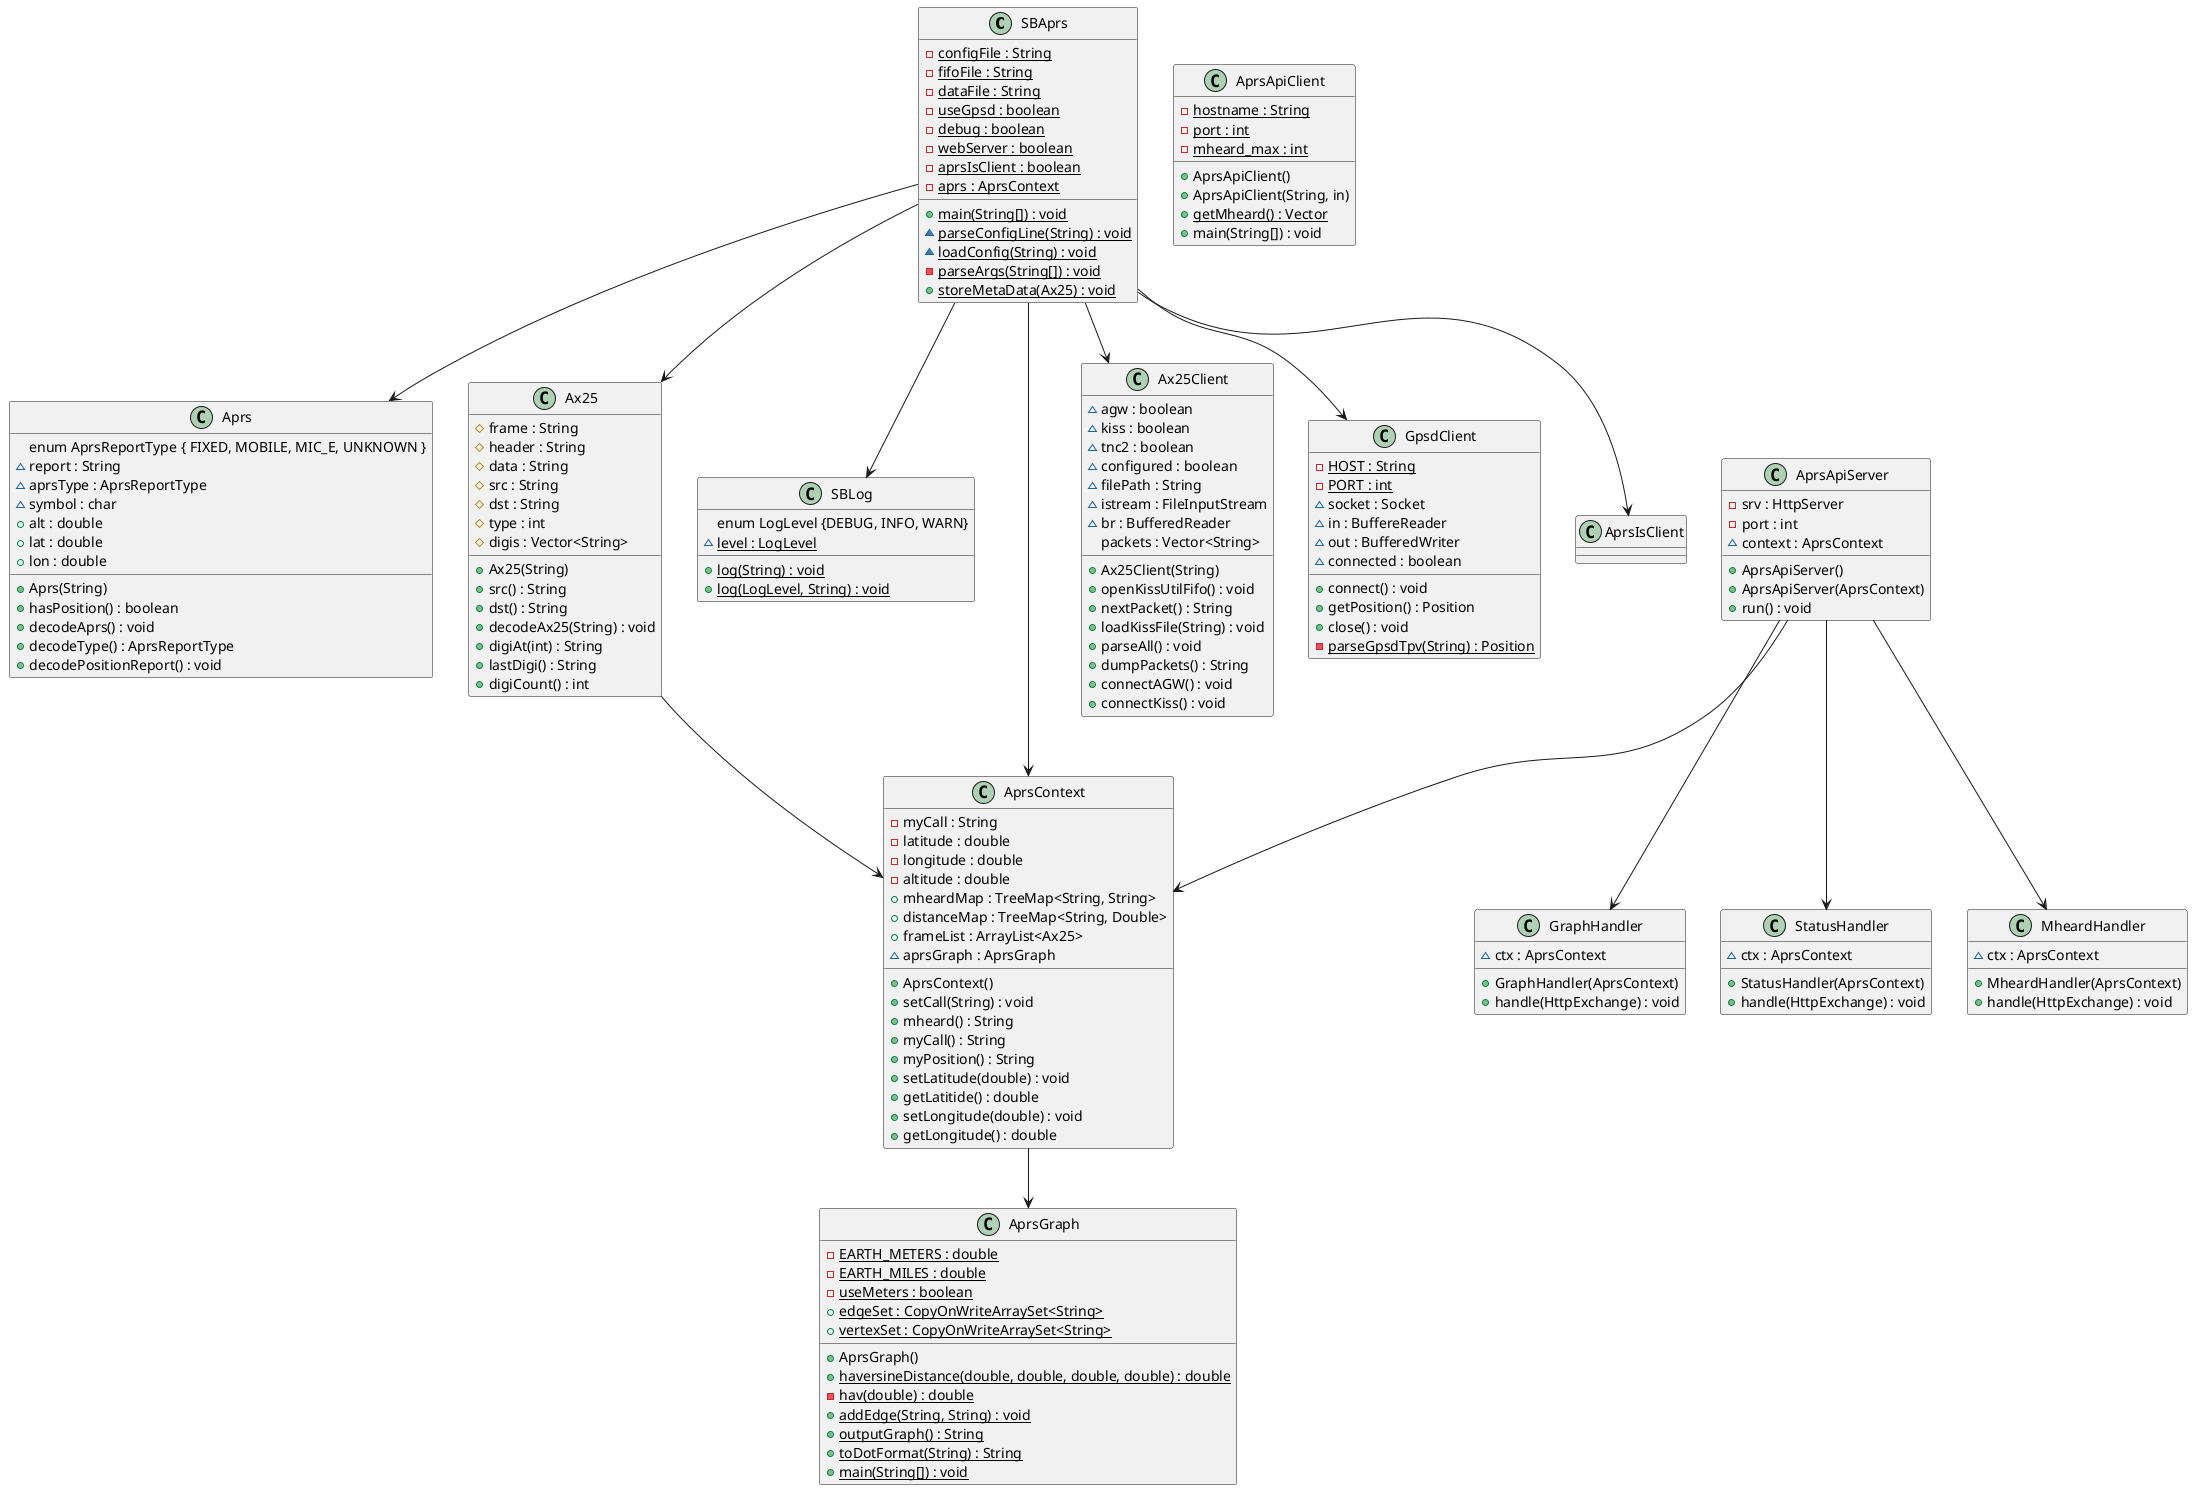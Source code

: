 '
' Steve Buer
' CS 143 Olympic College
'
' Final Project
'
@startuml

SBAprs --> Aprs
SBAprs --> Ax25
SBAprs --> SBLog
SBAprs --> AprsContext 
Ax25 --> AprsContext
SBAprs --> Ax25Client
SBAprs --> GpsdClient
SBAprs --> AprsIsClient
AprsApiServer --> AprsContext 
AprsApiServer --> GraphHandler
AprsApiServer --> StatusHandler
AprsApiServer --> MheardHandler
AprsContext --> AprsGraph

class "AprsContext" {
-myCall : String
-latitude : double
-longitude : double
-altitude : double
+mheardMap : TreeMap<String, String>
+distanceMap : TreeMap<String, Double>
+frameList : ArrayList<Ax25>
~aprsGraph : AprsGraph
+AprsContext()
+setCall(String) : void
+mheard() : String
+myCall() : String
+myPosition() : String
+setLatitude(double) : void
+getLatitide() : double
+setLongitude(double) : void
+getLongitude() : double
}

class "GpsdClient" {
-{static}HOST : String
-{static}PORT : int
~socket : Socket
~in : BuffereReader
~out : BufferedWriter
~connected : boolean
+connect() : void
+getPosition() : Position
+close() : void
-{static}parseGpsdTpv(String) : Position
}

class "AprsApiClient" {
-{static}hostname : String
-{static}port : int
-{static}mheard_max : int
+AprsApiClient()
+AprsApiClient(String, in)
+{static} getMheard() : Vector
+main(String[]) : void
}

class "AprsApiServer" {
-srv : HttpServer
-port : int
~context : AprsContext
+AprsApiServer()
+AprsApiServer(AprsContext)
+run() : void
}

class "StatusHandler" {
~ctx : AprsContext
+StatusHandler(AprsContext)
+handle(HttpExchange) : void
}

class "GraphHandler" {
~ctx : AprsContext
+GraphHandler(AprsContext)
+handle(HttpExchange) : void
}

class "MheardHandler" {
~ctx : AprsContext
+MheardHandler(AprsContext)
+handle(HttpExchange) : void
}

class "AprsGraph" {
-{static}EARTH_METERS : double
-{static}EARTH_MILES : double
-{static}useMeters : boolean
+{static}edgeSet : CopyOnWriteArraySet<String>
+{static}vertexSet : CopyOnWriteArraySet<String>
+AprsGraph()
+{static}haversineDistance(double, double, double, double) : double
-{static}hav(double) : double
+{static}addEdge(String, String) : void
+{static}outputGraph() : String
+{static}toDotFormat(String) : String
+{static}main(String[]) : void
}

class "SBAprs" {
-{static}configFile : String
-{static}fifoFile : String
-{static}dataFile : String
-{static}useGpsd : boolean
-{static}debug : boolean
-{static}webServer : boolean
-{static}aprsIsClient : boolean
-{static}aprs : AprsContext
+{static}main(String[]) : void
~{static}parseConfigLine(String) : void
~{static}loadConfig(String) : void
-{static}parseArgs(String[]) : void
+{static}storeMetaData(Ax25) : void
}

class "Ax25Client" {
~agw : boolean
~kiss : boolean
~tnc2 : boolean
~configured : boolean
~filePath : String
~istream : FileInputStream
~br : BufferedReader
packets : Vector<String>
+Ax25Client(String)
+openKissUtilFifo() : void
+nextPacket() : String
+loadKissFile(String) : void
+parseAll() : void
+dumpPackets() : String
+connectAGW() : void
+connectKiss() : void
}

class "Ax25" {
#frame : String
#header : String
#data : String
#src : String
#dst : String
#type : int
#digis : Vector<String>
+Ax25(String)
+src() : String
+dst() : String
+decodeAx25(String) : void
+digiAt(int) : String
+lastDigi() : String
+digiCount() : int
}

class "Aprs" { 
enum AprsReportType { FIXED, MOBILE, MIC_E, UNKNOWN }
~report : String
~aprsType : AprsReportType
~symbol : char
+alt : double
+lat : double
+lon : double
+Aprs(String)
+hasPosition() : boolean
+decodeAprs() : void
+decodeType() : AprsReportType
+decodePositionReport() : void
}

class "SBLog" {
enum LogLevel {DEBUG, INFO, WARN}
~{static}level : LogLevel
+{static}log(String) : void
+{static}log(LogLevel, String) : void
}

@enduml
